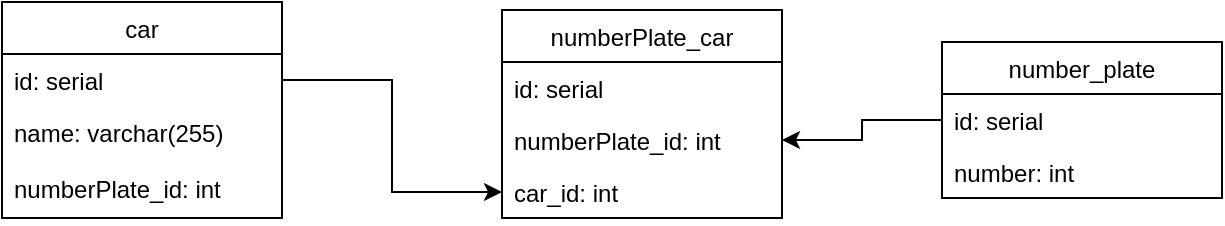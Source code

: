 <mxfile version="14.7.7" type="device"><diagram id="jB2ufta4wd-p9-c-EDBK" name="Page-1"><mxGraphModel dx="721" dy="489" grid="1" gridSize="10" guides="1" tooltips="1" connect="1" arrows="1" fold="1" page="1" pageScale="1" pageWidth="850" pageHeight="1100" math="0" shadow="0"><root><mxCell id="0"/><mxCell id="1" parent="0"/><mxCell id="jMjgo-hHt_9hdpmHIKJa-1" value="car" style="swimlane;fontStyle=0;childLayout=stackLayout;horizontal=1;startSize=26;horizontalStack=0;resizeParent=1;resizeParentMax=0;resizeLast=0;collapsible=1;marginBottom=0;" vertex="1" parent="1"><mxGeometry x="40" y="170" width="140" height="108" as="geometry"/></mxCell><mxCell id="jMjgo-hHt_9hdpmHIKJa-2" value="id: serial" style="text;strokeColor=none;fillColor=none;align=left;verticalAlign=top;spacingLeft=4;spacingRight=4;overflow=hidden;rotatable=0;points=[[0,0.5],[1,0.5]];portConstraint=eastwest;" vertex="1" parent="jMjgo-hHt_9hdpmHIKJa-1"><mxGeometry y="26" width="140" height="26" as="geometry"/></mxCell><mxCell id="jMjgo-hHt_9hdpmHIKJa-3" value="name: varchar(255)" style="text;strokeColor=none;fillColor=none;align=left;verticalAlign=top;spacingLeft=4;spacingRight=4;overflow=hidden;rotatable=0;points=[[0,0.5],[1,0.5]];portConstraint=eastwest;" vertex="1" parent="jMjgo-hHt_9hdpmHIKJa-1"><mxGeometry y="52" width="140" height="28" as="geometry"/></mxCell><mxCell id="jMjgo-hHt_9hdpmHIKJa-4" value="numberPlate_id: int" style="text;strokeColor=none;fillColor=none;align=left;verticalAlign=top;spacingLeft=4;spacingRight=4;overflow=hidden;rotatable=0;points=[[0,0.5],[1,0.5]];portConstraint=eastwest;" vertex="1" parent="jMjgo-hHt_9hdpmHIKJa-1"><mxGeometry y="80" width="140" height="28" as="geometry"/></mxCell><mxCell id="jMjgo-hHt_9hdpmHIKJa-5" value="number_plate" style="swimlane;fontStyle=0;childLayout=stackLayout;horizontal=1;startSize=26;horizontalStack=0;resizeParent=1;resizeParentMax=0;resizeLast=0;collapsible=1;marginBottom=0;" vertex="1" parent="1"><mxGeometry x="510" y="190" width="140" height="78" as="geometry"/></mxCell><mxCell id="jMjgo-hHt_9hdpmHIKJa-6" value="id: serial" style="text;strokeColor=none;fillColor=none;align=left;verticalAlign=top;spacingLeft=4;spacingRight=4;overflow=hidden;rotatable=0;points=[[0,0.5],[1,0.5]];portConstraint=eastwest;" vertex="1" parent="jMjgo-hHt_9hdpmHIKJa-5"><mxGeometry y="26" width="140" height="26" as="geometry"/></mxCell><mxCell id="jMjgo-hHt_9hdpmHIKJa-7" value="number: int" style="text;strokeColor=none;fillColor=none;align=left;verticalAlign=top;spacingLeft=4;spacingRight=4;overflow=hidden;rotatable=0;points=[[0,0.5],[1,0.5]];portConstraint=eastwest;" vertex="1" parent="jMjgo-hHt_9hdpmHIKJa-5"><mxGeometry y="52" width="140" height="26" as="geometry"/></mxCell><mxCell id="jMjgo-hHt_9hdpmHIKJa-9" value="numberPlate_car" style="swimlane;fontStyle=0;childLayout=stackLayout;horizontal=1;startSize=26;horizontalStack=0;resizeParent=1;resizeParentMax=0;resizeLast=0;collapsible=1;marginBottom=0;" vertex="1" parent="1"><mxGeometry x="290" y="174" width="140" height="104" as="geometry"/></mxCell><mxCell id="jMjgo-hHt_9hdpmHIKJa-10" value="id: serial" style="text;strokeColor=none;fillColor=none;align=left;verticalAlign=top;spacingLeft=4;spacingRight=4;overflow=hidden;rotatable=0;points=[[0,0.5],[1,0.5]];portConstraint=eastwest;" vertex="1" parent="jMjgo-hHt_9hdpmHIKJa-9"><mxGeometry y="26" width="140" height="26" as="geometry"/></mxCell><mxCell id="jMjgo-hHt_9hdpmHIKJa-11" value="numberPlate_id: int" style="text;strokeColor=none;fillColor=none;align=left;verticalAlign=top;spacingLeft=4;spacingRight=4;overflow=hidden;rotatable=0;points=[[0,0.5],[1,0.5]];portConstraint=eastwest;" vertex="1" parent="jMjgo-hHt_9hdpmHIKJa-9"><mxGeometry y="52" width="140" height="26" as="geometry"/></mxCell><mxCell id="jMjgo-hHt_9hdpmHIKJa-12" value="car_id: int" style="text;strokeColor=none;fillColor=none;align=left;verticalAlign=top;spacingLeft=4;spacingRight=4;overflow=hidden;rotatable=0;points=[[0,0.5],[1,0.5]];portConstraint=eastwest;" vertex="1" parent="jMjgo-hHt_9hdpmHIKJa-9"><mxGeometry y="78" width="140" height="26" as="geometry"/></mxCell><mxCell id="jMjgo-hHt_9hdpmHIKJa-14" style="edgeStyle=orthogonalEdgeStyle;rounded=0;orthogonalLoop=1;jettySize=auto;html=1;exitX=0;exitY=0.5;exitDx=0;exitDy=0;entryX=1;entryY=0.5;entryDx=0;entryDy=0;" edge="1" parent="1" source="jMjgo-hHt_9hdpmHIKJa-6" target="jMjgo-hHt_9hdpmHIKJa-11"><mxGeometry relative="1" as="geometry"/></mxCell><mxCell id="jMjgo-hHt_9hdpmHIKJa-15" style="edgeStyle=orthogonalEdgeStyle;rounded=0;orthogonalLoop=1;jettySize=auto;html=1;exitX=1;exitY=0.5;exitDx=0;exitDy=0;entryX=0;entryY=0.5;entryDx=0;entryDy=0;" edge="1" parent="1" source="jMjgo-hHt_9hdpmHIKJa-2" target="jMjgo-hHt_9hdpmHIKJa-12"><mxGeometry relative="1" as="geometry"/></mxCell></root></mxGraphModel></diagram></mxfile>